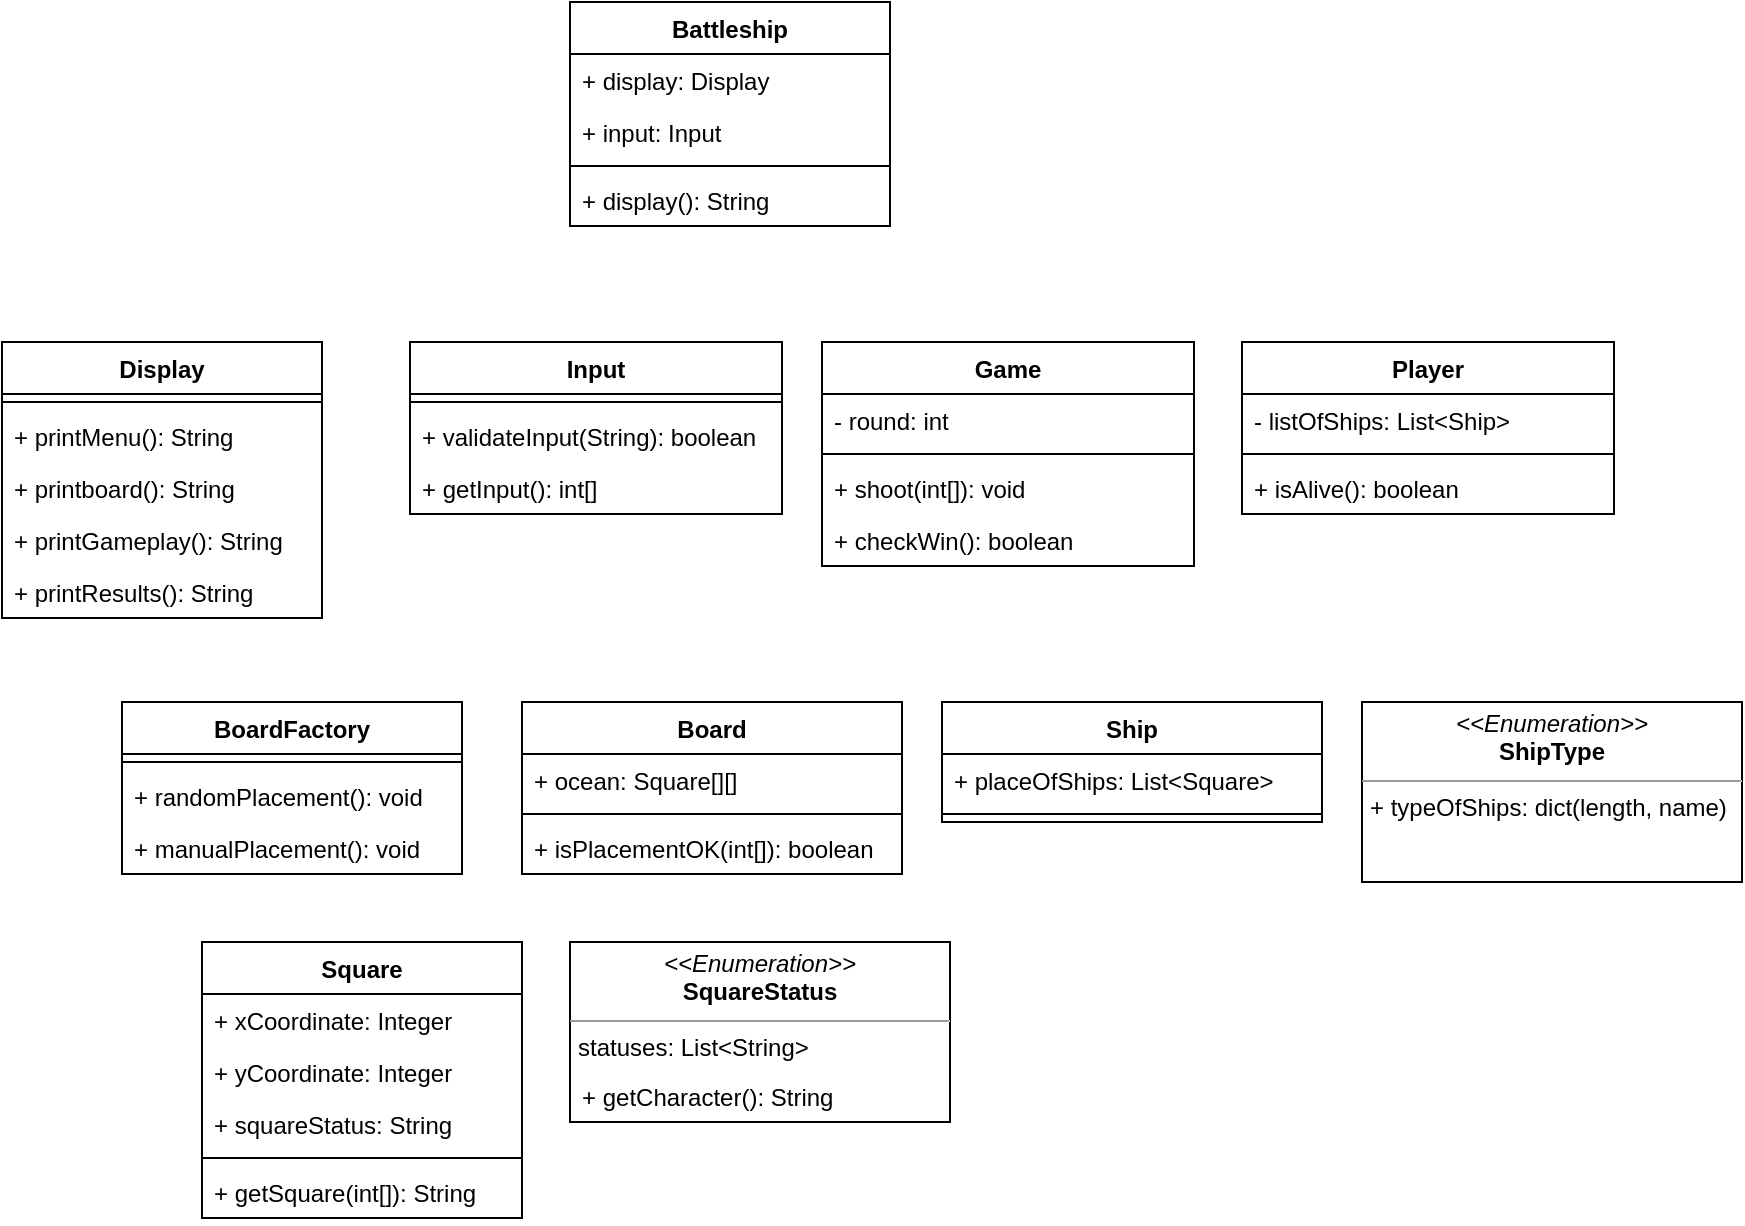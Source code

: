 <mxfile version="20.2.3" type="device"><diagram id="GjmHGLFd1saoUC7MZFSF" name="1 oldal"><mxGraphModel dx="931" dy="533" grid="1" gridSize="10" guides="1" tooltips="1" connect="1" arrows="1" fold="1" page="1" pageScale="1" pageWidth="827" pageHeight="1169" math="0" shadow="0"><root><mxCell id="0"/><mxCell id="1" parent="0"/><mxCell id="i44KP_RjTsLC1NCVauAX-1" value="Battleship&#10;" style="swimlane;fontStyle=1;align=center;verticalAlign=top;childLayout=stackLayout;horizontal=1;startSize=26;horizontalStack=0;resizeParent=1;resizeParentMax=0;resizeLast=0;collapsible=1;marginBottom=0;" vertex="1" parent="1"><mxGeometry x="334" y="120" width="160" height="112" as="geometry"/></mxCell><mxCell id="i44KP_RjTsLC1NCVauAX-2" value="+ display: Display" style="text;strokeColor=none;fillColor=none;align=left;verticalAlign=top;spacingLeft=4;spacingRight=4;overflow=hidden;rotatable=0;points=[[0,0.5],[1,0.5]];portConstraint=eastwest;" vertex="1" parent="i44KP_RjTsLC1NCVauAX-1"><mxGeometry y="26" width="160" height="26" as="geometry"/></mxCell><mxCell id="i44KP_RjTsLC1NCVauAX-5" value="+ input: Input" style="text;strokeColor=none;fillColor=none;align=left;verticalAlign=top;spacingLeft=4;spacingRight=4;overflow=hidden;rotatable=0;points=[[0,0.5],[1,0.5]];portConstraint=eastwest;" vertex="1" parent="i44KP_RjTsLC1NCVauAX-1"><mxGeometry y="52" width="160" height="26" as="geometry"/></mxCell><mxCell id="i44KP_RjTsLC1NCVauAX-3" value="" style="line;strokeWidth=1;fillColor=none;align=left;verticalAlign=middle;spacingTop=-1;spacingLeft=3;spacingRight=3;rotatable=0;labelPosition=right;points=[];portConstraint=eastwest;" vertex="1" parent="i44KP_RjTsLC1NCVauAX-1"><mxGeometry y="78" width="160" height="8" as="geometry"/></mxCell><mxCell id="i44KP_RjTsLC1NCVauAX-4" value="+ display(): String" style="text;strokeColor=none;fillColor=none;align=left;verticalAlign=top;spacingLeft=4;spacingRight=4;overflow=hidden;rotatable=0;points=[[0,0.5],[1,0.5]];portConstraint=eastwest;" vertex="1" parent="i44KP_RjTsLC1NCVauAX-1"><mxGeometry y="86" width="160" height="26" as="geometry"/></mxCell><mxCell id="i44KP_RjTsLC1NCVauAX-6" value="Display" style="swimlane;fontStyle=1;align=center;verticalAlign=top;childLayout=stackLayout;horizontal=1;startSize=26;horizontalStack=0;resizeParent=1;resizeParentMax=0;resizeLast=0;collapsible=1;marginBottom=0;" vertex="1" parent="1"><mxGeometry x="50" y="290" width="160" height="138" as="geometry"/></mxCell><mxCell id="i44KP_RjTsLC1NCVauAX-8" value="" style="line;strokeWidth=1;fillColor=none;align=left;verticalAlign=middle;spacingTop=-1;spacingLeft=3;spacingRight=3;rotatable=0;labelPosition=right;points=[];portConstraint=eastwest;" vertex="1" parent="i44KP_RjTsLC1NCVauAX-6"><mxGeometry y="26" width="160" height="8" as="geometry"/></mxCell><mxCell id="i44KP_RjTsLC1NCVauAX-9" value="+ printMenu(): String" style="text;strokeColor=none;fillColor=none;align=left;verticalAlign=top;spacingLeft=4;spacingRight=4;overflow=hidden;rotatable=0;points=[[0,0.5],[1,0.5]];portConstraint=eastwest;" vertex="1" parent="i44KP_RjTsLC1NCVauAX-6"><mxGeometry y="34" width="160" height="26" as="geometry"/></mxCell><mxCell id="i44KP_RjTsLC1NCVauAX-14" value="+ printboard(): String" style="text;strokeColor=none;fillColor=none;align=left;verticalAlign=top;spacingLeft=4;spacingRight=4;overflow=hidden;rotatable=0;points=[[0,0.5],[1,0.5]];portConstraint=eastwest;" vertex="1" parent="i44KP_RjTsLC1NCVauAX-6"><mxGeometry y="60" width="160" height="26" as="geometry"/></mxCell><mxCell id="i44KP_RjTsLC1NCVauAX-15" value="+ printGameplay(): String" style="text;strokeColor=none;fillColor=none;align=left;verticalAlign=top;spacingLeft=4;spacingRight=4;overflow=hidden;rotatable=0;points=[[0,0.5],[1,0.5]];portConstraint=eastwest;" vertex="1" parent="i44KP_RjTsLC1NCVauAX-6"><mxGeometry y="86" width="160" height="26" as="geometry"/></mxCell><mxCell id="i44KP_RjTsLC1NCVauAX-16" value="+ printResults(): String" style="text;strokeColor=none;fillColor=none;align=left;verticalAlign=top;spacingLeft=4;spacingRight=4;overflow=hidden;rotatable=0;points=[[0,0.5],[1,0.5]];portConstraint=eastwest;" vertex="1" parent="i44KP_RjTsLC1NCVauAX-6"><mxGeometry y="112" width="160" height="26" as="geometry"/></mxCell><mxCell id="i44KP_RjTsLC1NCVauAX-10" value="Input" style="swimlane;fontStyle=1;align=center;verticalAlign=top;childLayout=stackLayout;horizontal=1;startSize=26;horizontalStack=0;resizeParent=1;resizeParentMax=0;resizeLast=0;collapsible=1;marginBottom=0;" vertex="1" parent="1"><mxGeometry x="254" y="290" width="186" height="86" as="geometry"/></mxCell><mxCell id="i44KP_RjTsLC1NCVauAX-12" value="" style="line;strokeWidth=1;fillColor=none;align=left;verticalAlign=middle;spacingTop=-1;spacingLeft=3;spacingRight=3;rotatable=0;labelPosition=right;points=[];portConstraint=eastwest;" vertex="1" parent="i44KP_RjTsLC1NCVauAX-10"><mxGeometry y="26" width="186" height="8" as="geometry"/></mxCell><mxCell id="i44KP_RjTsLC1NCVauAX-13" value="+ validateInput(String): boolean" style="text;strokeColor=none;fillColor=none;align=left;verticalAlign=top;spacingLeft=4;spacingRight=4;overflow=hidden;rotatable=0;points=[[0,0.5],[1,0.5]];portConstraint=eastwest;" vertex="1" parent="i44KP_RjTsLC1NCVauAX-10"><mxGeometry y="34" width="186" height="26" as="geometry"/></mxCell><mxCell id="i44KP_RjTsLC1NCVauAX-20" value="+ getInput(): int[]" style="text;strokeColor=none;fillColor=none;align=left;verticalAlign=top;spacingLeft=4;spacingRight=4;overflow=hidden;rotatable=0;points=[[0,0.5],[1,0.5]];portConstraint=eastwest;" vertex="1" parent="i44KP_RjTsLC1NCVauAX-10"><mxGeometry y="60" width="186" height="26" as="geometry"/></mxCell><mxCell id="i44KP_RjTsLC1NCVauAX-21" value="Game" style="swimlane;fontStyle=1;align=center;verticalAlign=top;childLayout=stackLayout;horizontal=1;startSize=26;horizontalStack=0;resizeParent=1;resizeParentMax=0;resizeLast=0;collapsible=1;marginBottom=0;" vertex="1" parent="1"><mxGeometry x="460" y="290" width="186" height="112" as="geometry"/></mxCell><mxCell id="i44KP_RjTsLC1NCVauAX-27" value="- round: int   " style="text;strokeColor=none;fillColor=none;align=left;verticalAlign=top;spacingLeft=4;spacingRight=4;overflow=hidden;rotatable=0;points=[[0,0.5],[1,0.5]];portConstraint=eastwest;" vertex="1" parent="i44KP_RjTsLC1NCVauAX-21"><mxGeometry y="26" width="186" height="26" as="geometry"/></mxCell><mxCell id="i44KP_RjTsLC1NCVauAX-22" value="" style="line;strokeWidth=1;fillColor=none;align=left;verticalAlign=middle;spacingTop=-1;spacingLeft=3;spacingRight=3;rotatable=0;labelPosition=right;points=[];portConstraint=eastwest;" vertex="1" parent="i44KP_RjTsLC1NCVauAX-21"><mxGeometry y="52" width="186" height="8" as="geometry"/></mxCell><mxCell id="i44KP_RjTsLC1NCVauAX-23" value="+ shoot(int[]): void   " style="text;strokeColor=none;fillColor=none;align=left;verticalAlign=top;spacingLeft=4;spacingRight=4;overflow=hidden;rotatable=0;points=[[0,0.5],[1,0.5]];portConstraint=eastwest;" vertex="1" parent="i44KP_RjTsLC1NCVauAX-21"><mxGeometry y="60" width="186" height="26" as="geometry"/></mxCell><mxCell id="i44KP_RjTsLC1NCVauAX-24" value="+ checkWin(): boolean" style="text;strokeColor=none;fillColor=none;align=left;verticalAlign=top;spacingLeft=4;spacingRight=4;overflow=hidden;rotatable=0;points=[[0,0.5],[1,0.5]];portConstraint=eastwest;" vertex="1" parent="i44KP_RjTsLC1NCVauAX-21"><mxGeometry y="86" width="186" height="26" as="geometry"/></mxCell><mxCell id="i44KP_RjTsLC1NCVauAX-28" value="Player" style="swimlane;fontStyle=1;align=center;verticalAlign=top;childLayout=stackLayout;horizontal=1;startSize=26;horizontalStack=0;resizeParent=1;resizeParentMax=0;resizeLast=0;collapsible=1;marginBottom=0;" vertex="1" parent="1"><mxGeometry x="670" y="290" width="186" height="86" as="geometry"/></mxCell><mxCell id="i44KP_RjTsLC1NCVauAX-29" value="- listOfShips: List&lt;Ship&gt;" style="text;strokeColor=none;fillColor=none;align=left;verticalAlign=top;spacingLeft=4;spacingRight=4;overflow=hidden;rotatable=0;points=[[0,0.5],[1,0.5]];portConstraint=eastwest;" vertex="1" parent="i44KP_RjTsLC1NCVauAX-28"><mxGeometry y="26" width="186" height="26" as="geometry"/></mxCell><mxCell id="i44KP_RjTsLC1NCVauAX-30" value="" style="line;strokeWidth=1;fillColor=none;align=left;verticalAlign=middle;spacingTop=-1;spacingLeft=3;spacingRight=3;rotatable=0;labelPosition=right;points=[];portConstraint=eastwest;" vertex="1" parent="i44KP_RjTsLC1NCVauAX-28"><mxGeometry y="52" width="186" height="8" as="geometry"/></mxCell><mxCell id="i44KP_RjTsLC1NCVauAX-33" value="+ isAlive(): boolean" style="text;strokeColor=none;fillColor=none;align=left;verticalAlign=top;spacingLeft=4;spacingRight=4;overflow=hidden;rotatable=0;points=[[0,0.5],[1,0.5]];portConstraint=eastwest;" vertex="1" parent="i44KP_RjTsLC1NCVauAX-28"><mxGeometry y="60" width="186" height="26" as="geometry"/></mxCell><mxCell id="i44KP_RjTsLC1NCVauAX-34" value="BoardFactory" style="swimlane;fontStyle=1;align=center;verticalAlign=top;childLayout=stackLayout;horizontal=1;startSize=26;horizontalStack=0;resizeParent=1;resizeParentMax=0;resizeLast=0;collapsible=1;marginBottom=0;" vertex="1" parent="1"><mxGeometry x="110" y="470" width="170" height="86" as="geometry"/></mxCell><mxCell id="i44KP_RjTsLC1NCVauAX-36" value="" style="line;strokeWidth=1;fillColor=none;align=left;verticalAlign=middle;spacingTop=-1;spacingLeft=3;spacingRight=3;rotatable=0;labelPosition=right;points=[];portConstraint=eastwest;" vertex="1" parent="i44KP_RjTsLC1NCVauAX-34"><mxGeometry y="26" width="170" height="8" as="geometry"/></mxCell><mxCell id="i44KP_RjTsLC1NCVauAX-37" value="+ randomPlacement(): void" style="text;strokeColor=none;fillColor=none;align=left;verticalAlign=top;spacingLeft=4;spacingRight=4;overflow=hidden;rotatable=0;points=[[0,0.5],[1,0.5]];portConstraint=eastwest;" vertex="1" parent="i44KP_RjTsLC1NCVauAX-34"><mxGeometry y="34" width="170" height="26" as="geometry"/></mxCell><mxCell id="i44KP_RjTsLC1NCVauAX-38" value="+ manualPlacement(): void" style="text;strokeColor=none;fillColor=none;align=left;verticalAlign=top;spacingLeft=4;spacingRight=4;overflow=hidden;rotatable=0;points=[[0,0.5],[1,0.5]];portConstraint=eastwest;" vertex="1" parent="i44KP_RjTsLC1NCVauAX-34"><mxGeometry y="60" width="170" height="26" as="geometry"/></mxCell><mxCell id="i44KP_RjTsLC1NCVauAX-39" value="Board" style="swimlane;fontStyle=1;align=center;verticalAlign=top;childLayout=stackLayout;horizontal=1;startSize=26;horizontalStack=0;resizeParent=1;resizeParentMax=0;resizeLast=0;collapsible=1;marginBottom=0;" vertex="1" parent="1"><mxGeometry x="310" y="470" width="190" height="86" as="geometry"/></mxCell><mxCell id="i44KP_RjTsLC1NCVauAX-43" value="+ ocean: Square[][] " style="text;strokeColor=none;fillColor=none;align=left;verticalAlign=top;spacingLeft=4;spacingRight=4;overflow=hidden;rotatable=0;points=[[0,0.5],[1,0.5]];portConstraint=eastwest;" vertex="1" parent="i44KP_RjTsLC1NCVauAX-39"><mxGeometry y="26" width="190" height="26" as="geometry"/></mxCell><mxCell id="i44KP_RjTsLC1NCVauAX-40" value="" style="line;strokeWidth=1;fillColor=none;align=left;verticalAlign=middle;spacingTop=-1;spacingLeft=3;spacingRight=3;rotatable=0;labelPosition=right;points=[];portConstraint=eastwest;" vertex="1" parent="i44KP_RjTsLC1NCVauAX-39"><mxGeometry y="52" width="190" height="8" as="geometry"/></mxCell><mxCell id="i44KP_RjTsLC1NCVauAX-44" value="+ isPlacementOK(int[]): boolean" style="text;strokeColor=none;fillColor=none;align=left;verticalAlign=top;spacingLeft=4;spacingRight=4;overflow=hidden;rotatable=0;points=[[0,0.5],[1,0.5]];portConstraint=eastwest;" vertex="1" parent="i44KP_RjTsLC1NCVauAX-39"><mxGeometry y="60" width="190" height="26" as="geometry"/></mxCell><mxCell id="i44KP_RjTsLC1NCVauAX-45" value="Ship" style="swimlane;fontStyle=1;align=center;verticalAlign=top;childLayout=stackLayout;horizontal=1;startSize=26;horizontalStack=0;resizeParent=1;resizeParentMax=0;resizeLast=0;collapsible=1;marginBottom=0;" vertex="1" parent="1"><mxGeometry x="520" y="470" width="190" height="60" as="geometry"/></mxCell><mxCell id="i44KP_RjTsLC1NCVauAX-46" value="+ placeOfShips: List&lt;Square&gt;  " style="text;strokeColor=none;fillColor=none;align=left;verticalAlign=top;spacingLeft=4;spacingRight=4;overflow=hidden;rotatable=0;points=[[0,0.5],[1,0.5]];portConstraint=eastwest;" vertex="1" parent="i44KP_RjTsLC1NCVauAX-45"><mxGeometry y="26" width="190" height="26" as="geometry"/></mxCell><mxCell id="i44KP_RjTsLC1NCVauAX-47" value="" style="line;strokeWidth=1;fillColor=none;align=left;verticalAlign=middle;spacingTop=-1;spacingLeft=3;spacingRight=3;rotatable=0;labelPosition=right;points=[];portConstraint=eastwest;" vertex="1" parent="i44KP_RjTsLC1NCVauAX-45"><mxGeometry y="52" width="190" height="8" as="geometry"/></mxCell><mxCell id="i44KP_RjTsLC1NCVauAX-52" value="&lt;p style=&quot;margin:0px;margin-top:4px;text-align:center;&quot;&gt;&lt;i&gt;&amp;lt;&amp;lt;Enumeration&amp;gt;&amp;gt;&lt;/i&gt;&lt;br&gt;&lt;b&gt;ShipType&lt;/b&gt;&lt;/p&gt;&lt;hr size=&quot;1&quot;&gt;&lt;p style=&quot;margin:0px;margin-left:4px;&quot;&gt;+ typeOfShips: dict(length, name)&lt;/p&gt;&lt;p style=&quot;margin:0px;margin-left:4px;&quot;&gt;&lt;br&gt;&lt;/p&gt;" style="verticalAlign=top;align=left;overflow=fill;fontSize=12;fontFamily=Helvetica;html=1;" vertex="1" parent="1"><mxGeometry x="730" y="470" width="190" height="90" as="geometry"/></mxCell><mxCell id="i44KP_RjTsLC1NCVauAX-53" value="Square" style="swimlane;fontStyle=1;align=center;verticalAlign=top;childLayout=stackLayout;horizontal=1;startSize=26;horizontalStack=0;resizeParent=1;resizeParentMax=0;resizeLast=0;collapsible=1;marginBottom=0;" vertex="1" parent="1"><mxGeometry x="150" y="590" width="160" height="138" as="geometry"/></mxCell><mxCell id="i44KP_RjTsLC1NCVauAX-54" value="+ xCoordinate: Integer&#10;" style="text;strokeColor=none;fillColor=none;align=left;verticalAlign=top;spacingLeft=4;spacingRight=4;overflow=hidden;rotatable=0;points=[[0,0.5],[1,0.5]];portConstraint=eastwest;" vertex="1" parent="i44KP_RjTsLC1NCVauAX-53"><mxGeometry y="26" width="160" height="26" as="geometry"/></mxCell><mxCell id="i44KP_RjTsLC1NCVauAX-57" value="+ yCoordinate: Integer&#10;" style="text;strokeColor=none;fillColor=none;align=left;verticalAlign=top;spacingLeft=4;spacingRight=4;overflow=hidden;rotatable=0;points=[[0,0.5],[1,0.5]];portConstraint=eastwest;" vertex="1" parent="i44KP_RjTsLC1NCVauAX-53"><mxGeometry y="52" width="160" height="26" as="geometry"/></mxCell><mxCell id="i44KP_RjTsLC1NCVauAX-58" value="+ squareStatus: String&#10;" style="text;strokeColor=none;fillColor=none;align=left;verticalAlign=top;spacingLeft=4;spacingRight=4;overflow=hidden;rotatable=0;points=[[0,0.5],[1,0.5]];portConstraint=eastwest;" vertex="1" parent="i44KP_RjTsLC1NCVauAX-53"><mxGeometry y="78" width="160" height="26" as="geometry"/></mxCell><mxCell id="i44KP_RjTsLC1NCVauAX-55" value="" style="line;strokeWidth=1;fillColor=none;align=left;verticalAlign=middle;spacingTop=-1;spacingLeft=3;spacingRight=3;rotatable=0;labelPosition=right;points=[];portConstraint=eastwest;" vertex="1" parent="i44KP_RjTsLC1NCVauAX-53"><mxGeometry y="104" width="160" height="8" as="geometry"/></mxCell><mxCell id="i44KP_RjTsLC1NCVauAX-56" value="+ getSquare(int[]): String" style="text;strokeColor=none;fillColor=none;align=left;verticalAlign=top;spacingLeft=4;spacingRight=4;overflow=hidden;rotatable=0;points=[[0,0.5],[1,0.5]];portConstraint=eastwest;" vertex="1" parent="i44KP_RjTsLC1NCVauAX-53"><mxGeometry y="112" width="160" height="26" as="geometry"/></mxCell><mxCell id="i44KP_RjTsLC1NCVauAX-65" value="&lt;p style=&quot;margin:0px;margin-top:4px;text-align:center;&quot;&gt;&lt;i&gt;&amp;lt;&amp;lt;Enumeration&amp;gt;&amp;gt;&lt;/i&gt;&lt;br&gt;&lt;b&gt;SquareStatus&lt;/b&gt;&lt;/p&gt;&lt;hr size=&quot;1&quot;&gt;&lt;p style=&quot;margin:0px;margin-left:4px;&quot;&gt;statuses: List&amp;lt;String&amp;gt;&lt;/p&gt;&lt;p style=&quot;margin:0px;margin-left:4px;&quot;&gt;&lt;br&gt;&lt;/p&gt;" style="verticalAlign=top;align=left;overflow=fill;fontSize=12;fontFamily=Helvetica;html=1;" vertex="1" parent="1"><mxGeometry x="334" y="590" width="190" height="90" as="geometry"/></mxCell><mxCell id="i44KP_RjTsLC1NCVauAX-73" value="+ getCharacter(): String " style="text;strokeColor=none;fillColor=none;align=left;verticalAlign=top;spacingLeft=4;spacingRight=4;overflow=hidden;rotatable=0;points=[[0,0.5],[1,0.5]];portConstraint=eastwest;" vertex="1" parent="1"><mxGeometry x="334" y="654" width="160" height="26" as="geometry"/></mxCell></root></mxGraphModel></diagram></mxfile>